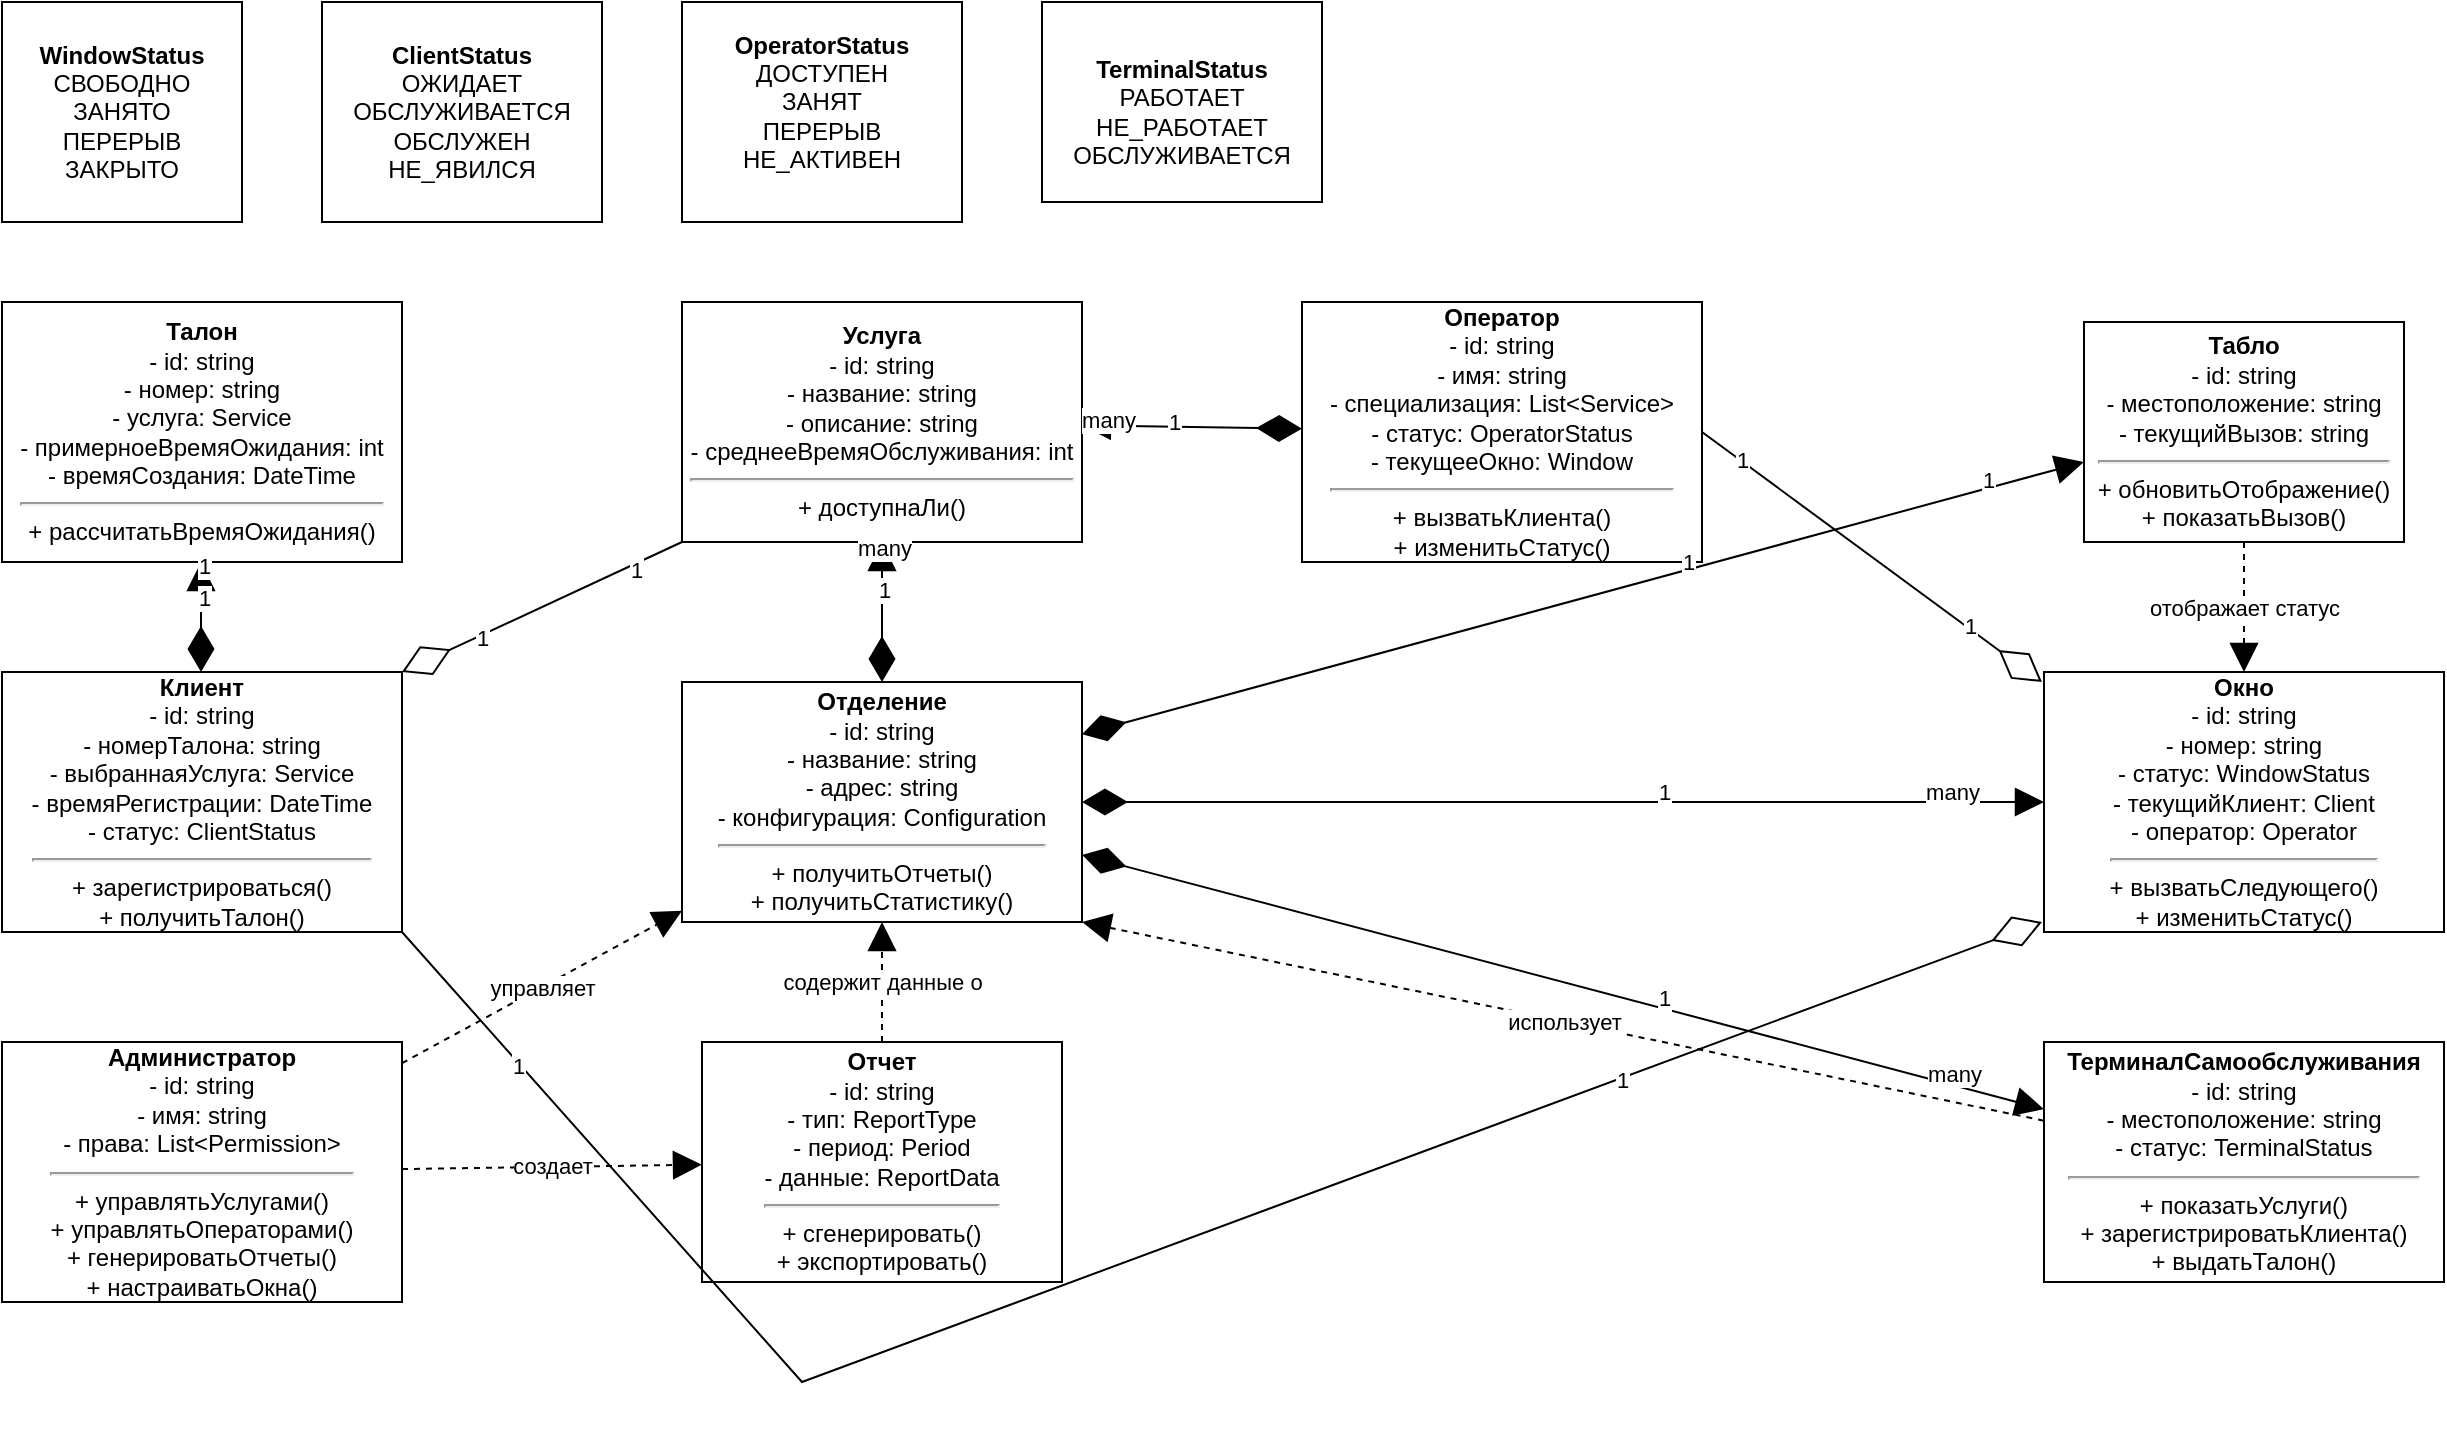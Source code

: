<mxfile version="28.2.7">
  <diagram name="Система электронных очередей" id="SystemElectronicQueues">
    <mxGraphModel dx="1426" dy="751" grid="1" gridSize="10" guides="1" tooltips="1" connect="1" arrows="1" fold="1" page="1" pageScale="1" pageWidth="827" pageHeight="1169" math="0" shadow="0">
      <root>
        <mxCell id="0" />
        <mxCell id="1" parent="0" />
        <mxCell id="WindowStatus" value="" style="shape=umlEnumeration;verticalLabelPosition=bottom;verticalAlign=top;html=1;points=[];align=center;spacingTop=-6;" parent="1" vertex="1">
          <mxGeometry x="40" y="40" width="120" height="110" as="geometry" />
        </mxCell>
        <mxCell id="ClientStatus" value="" style="shape=umlEnumeration;verticalLabelPosition=bottom;verticalAlign=top;html=1;points=[];align=center;spacingTop=-6;" parent="1" vertex="1">
          <mxGeometry x="200" y="40" width="140" height="110" as="geometry" />
        </mxCell>
        <mxCell id="OperatorStatus" value="" style="shape=umlEnumeration;verticalLabelPosition=bottom;verticalAlign=top;html=1;points=[];align=center;spacingTop=-6;" parent="1" vertex="1">
          <mxGeometry x="380" y="40" width="140" height="110" as="geometry" />
        </mxCell>
        <mxCell id="TerminalStatus" value="" style="shape=umlEnumeration;verticalLabelPosition=bottom;verticalAlign=top;html=1;points=[];align=center;spacingTop=-6;" parent="1" vertex="1">
          <mxGeometry x="560" y="40" width="140" height="100" as="geometry" />
        </mxCell>
        <mxCell id="Service" value="&lt;b&gt;Услуга&lt;/b&gt;&lt;div&gt;- id: string&lt;/div&gt;&lt;div&gt;- название: string&lt;/div&gt;&lt;div&gt;- описание: string&lt;/div&gt;&lt;div&gt;- среднееВремяОбслуживания: int&lt;/div&gt;&lt;hr&gt;&lt;div&gt;+ доступнаЛи()&lt;/div&gt;" style="rounded=0;whiteSpace=wrap;html=1;" parent="1" vertex="1">
          <mxGeometry x="380" y="190" width="200" height="120" as="geometry" />
        </mxCell>
        <mxCell id="Window" value="&lt;b&gt;Окно&lt;/b&gt;&lt;div&gt;- id: string&lt;/div&gt;&lt;div&gt;- номер: string&lt;/div&gt;&lt;div&gt;- статус: WindowStatus&lt;/div&gt;&lt;div&gt;- текущийКлиент: Client&lt;/div&gt;&lt;div&gt;- оператор: Operator&lt;/div&gt;&lt;hr&gt;&lt;div&gt;+ вызватьСледующего()&lt;/div&gt;&lt;div&gt;+ изменитьСтатус()&lt;/div&gt;" style="rounded=0;whiteSpace=wrap;html=1;" parent="1" vertex="1">
          <mxGeometry x="1061" y="375" width="200" height="130" as="geometry" />
        </mxCell>
        <mxCell id="DisplayBoard" value="&lt;b&gt;Табло&lt;/b&gt;&lt;div&gt;- id: string&lt;/div&gt;&lt;div&gt;- местоположение: string&lt;/div&gt;&lt;div&gt;- текущийВызов: string&lt;/div&gt;&lt;hr&gt;&lt;div&gt;+ обновитьОтображение()&lt;/div&gt;&lt;div&gt;+ показатьВызов()&lt;/div&gt;" style="rounded=0;whiteSpace=wrap;html=1;" parent="1" vertex="1">
          <mxGeometry x="1081" y="200" width="160" height="110" as="geometry" />
        </mxCell>
        <mxCell id="Client" value="&lt;b&gt;Клиент&lt;/b&gt;&lt;div&gt;- id: string&lt;/div&gt;&lt;div&gt;- номерТалона: string&lt;/div&gt;&lt;div&gt;- выбраннаяУслуга: Service&lt;/div&gt;&lt;div&gt;- времяРегистрации: DateTime&lt;/div&gt;&lt;div&gt;- статус: ClientStatus&lt;/div&gt;&lt;hr&gt;&lt;div&gt;+ зарегистрироваться()&lt;/div&gt;&lt;div&gt;+ получитьТалон()&lt;/div&gt;" style="rounded=0;whiteSpace=wrap;html=1;" parent="1" vertex="1">
          <mxGeometry x="40" y="375" width="200" height="130" as="geometry" />
        </mxCell>
        <mxCell id="Ticket" value="&lt;b&gt;Талон&lt;/b&gt;&lt;div&gt;- id: string&lt;/div&gt;&lt;div&gt;- номер: string&lt;/div&gt;&lt;div&gt;- услуга: Service&lt;/div&gt;&lt;div&gt;- примерноеВремяОжидания: int&lt;/div&gt;&lt;div&gt;- времяСоздания: DateTime&lt;/div&gt;&lt;hr&gt;&lt;div&gt;+ рассчитатьВремяОжидания()&lt;/div&gt;" style="rounded=0;whiteSpace=wrap;html=1;" parent="1" vertex="1">
          <mxGeometry x="40" y="190" width="200" height="130" as="geometry" />
        </mxCell>
        <mxCell id="Operator" value="&lt;b&gt;Оператор&lt;/b&gt;&lt;div&gt;- id: string&lt;/div&gt;&lt;div&gt;- имя: string&lt;/div&gt;&lt;div&gt;- специализация: List&amp;lt;Service&amp;gt;&lt;/div&gt;&lt;div&gt;- статус: OperatorStatus&lt;/div&gt;&lt;div&gt;- текущееОкно: Window&lt;/div&gt;&lt;hr&gt;&lt;div&gt;+ вызватьКлиента()&lt;/div&gt;&lt;div&gt;+ изменитьСтатус()&lt;/div&gt;" style="rounded=0;whiteSpace=wrap;html=1;" parent="1" vertex="1">
          <mxGeometry x="690" y="190" width="200" height="130" as="geometry" />
        </mxCell>
        <mxCell id="Administrator" value="&lt;b&gt;Администратор&lt;/b&gt;&lt;div&gt;- id: string&lt;/div&gt;&lt;div&gt;- имя: string&lt;/div&gt;&lt;div&gt;- права: List&amp;lt;Permission&amp;gt;&lt;/div&gt;&lt;hr&gt;&lt;div&gt;+ управлятьУслугами()&lt;/div&gt;&lt;div&gt;+ управлятьОператорами()&lt;/div&gt;&lt;div&gt;+ генерироватьОтчеты()&lt;/div&gt;&lt;div&gt;+ настраиватьОкна()&lt;/div&gt;" style="rounded=0;whiteSpace=wrap;html=1;" parent="1" vertex="1">
          <mxGeometry x="40" y="560" width="200" height="130" as="geometry" />
        </mxCell>
        <mxCell id="Report" value="&lt;b&gt;Отчет&lt;/b&gt;&lt;div&gt;- id: string&lt;/div&gt;&lt;div&gt;- тип: ReportType&lt;/div&gt;&lt;div&gt;- период: Period&lt;/div&gt;&lt;div&gt;- данные: ReportData&lt;/div&gt;&lt;hr&gt;&lt;div&gt;+ сгенерировать()&lt;/div&gt;&lt;div&gt;+ экспортировать()&lt;/div&gt;" style="rounded=0;whiteSpace=wrap;html=1;" parent="1" vertex="1">
          <mxGeometry x="390" y="560" width="180" height="120" as="geometry" />
        </mxCell>
        <mxCell id="SelfServiceTerminal" value="&lt;b&gt;ТерминалСамообслуживания&lt;/b&gt;&lt;div&gt;- id: string&lt;/div&gt;&lt;div&gt;- местоположение: string&lt;/div&gt;&lt;div&gt;- статус: TerminalStatus&lt;/div&gt;&lt;hr&gt;&lt;div&gt;+ показатьУслуги()&lt;/div&gt;&lt;div&gt;+ зарегистрироватьКлиента()&lt;/div&gt;&lt;div&gt;+ выдатьТалон()&lt;/div&gt;" style="rounded=0;whiteSpace=wrap;html=1;" parent="1" vertex="1">
          <mxGeometry x="1061" y="560" width="200" height="120" as="geometry" />
        </mxCell>
        <mxCell id="link1" value="" style="endArrow=block;endFill=1;endSize=12;html=1;rounded=0;startArrow=diamondThin;startFill=1;startSize=20;" parent="1" source="Branch" target="Window" edge="1">
          <mxGeometry width="100" height="100" relative="1" as="geometry">
            <mxPoint x="440" y="320" as="sourcePoint" />
            <mxPoint x="540" y="220" as="targetPoint" />
          </mxGeometry>
        </mxCell>
        <mxCell id="link1_label1" value="1" style="edgeLabel;html=1;align=center;verticalAlign=middle;resizable=0;points=[];" parent="link1" vertex="1" connectable="0">
          <mxGeometry x="0.2" y="1" relative="1" as="geometry">
            <mxPoint x="2" y="-4" as="offset" />
          </mxGeometry>
        </mxCell>
        <mxCell id="link1_label2" value="many" style="edgeLabel;html=1;align=center;verticalAlign=middle;resizable=0;points=[];" parent="link1" vertex="1" connectable="0">
          <mxGeometry x="0.8" y="1" relative="1" as="geometry">
            <mxPoint x="2" y="-4" as="offset" />
          </mxGeometry>
        </mxCell>
        <mxCell id="link2" value="" style="endArrow=block;endFill=1;endSize=12;html=1;rounded=0;startArrow=diamondThin;startFill=1;startSize=20;" parent="1" source="Branch" target="Service" edge="1">
          <mxGeometry width="100" height="100" relative="1" as="geometry">
            <mxPoint x="240" y="260" as="sourcePoint" />
            <mxPoint x="280" y="260" as="targetPoint" />
          </mxGeometry>
        </mxCell>
        <mxCell id="link2_label1" value="1" style="edgeLabel;html=1;align=center;verticalAlign=middle;resizable=0;points=[];" parent="link2" vertex="1" connectable="0">
          <mxGeometry x="0.2" y="1" relative="1" as="geometry">
            <mxPoint x="2" y="-4" as="offset" />
          </mxGeometry>
        </mxCell>
        <mxCell id="link2_label2" value="many" style="edgeLabel;html=1;align=center;verticalAlign=middle;resizable=0;points=[];" parent="link2" vertex="1" connectable="0">
          <mxGeometry x="0.8" y="1" relative="1" as="geometry">
            <mxPoint x="2" y="-4" as="offset" />
          </mxGeometry>
        </mxCell>
        <mxCell id="link3" value="" style="endArrow=block;endFill=1;endSize=12;html=1;rounded=0;startArrow=diamondThin;startFill=1;startSize=20;" parent="1" edge="1">
          <mxGeometry width="100" height="100" relative="1" as="geometry">
            <mxPoint x="580" y="406.104" as="sourcePoint" />
            <mxPoint x="1081" y="270.003" as="targetPoint" />
            <Array as="points" />
          </mxGeometry>
        </mxCell>
        <mxCell id="link3_label1" value="1" style="edgeLabel;html=1;align=center;verticalAlign=middle;resizable=0;points=[];" parent="link3" vertex="1" connectable="0">
          <mxGeometry x="0.2" y="1" relative="1" as="geometry">
            <mxPoint x="2" y="-4" as="offset" />
          </mxGeometry>
        </mxCell>
        <mxCell id="link3_label2" value="1" style="edgeLabel;html=1;align=center;verticalAlign=middle;resizable=0;points=[];" parent="link3" vertex="1" connectable="0">
          <mxGeometry x="0.8" y="1" relative="1" as="geometry">
            <mxPoint x="2" y="-4" as="offset" />
          </mxGeometry>
        </mxCell>
        <mxCell id="link4" value="" style="endArrow=block;endFill=1;endSize=12;html=1;rounded=0;startArrow=diamondThin;startFill=1;startSize=20;" parent="1" source="Branch" target="SelfServiceTerminal" edge="1">
          <mxGeometry width="100" height="100" relative="1" as="geometry">
            <mxPoint x="240" y="280" as="sourcePoint" />
            <mxPoint x="500" y="620" as="targetPoint" />
          </mxGeometry>
        </mxCell>
        <mxCell id="link4_label1" value="1" style="edgeLabel;html=1;align=center;verticalAlign=middle;resizable=0;points=[];" parent="link4" vertex="1" connectable="0">
          <mxGeometry x="0.2" y="1" relative="1" as="geometry">
            <mxPoint x="2" y="-4" as="offset" />
          </mxGeometry>
        </mxCell>
        <mxCell id="link4_label2" value="many" style="edgeLabel;html=1;align=center;verticalAlign=middle;resizable=0;points=[];" parent="link4" vertex="1" connectable="0">
          <mxGeometry x="0.8" y="1" relative="1" as="geometry">
            <mxPoint x="2" y="-4" as="offset" />
          </mxGeometry>
        </mxCell>
        <mxCell id="link7" value="" style="endArrow=block;endFill=1;endSize=12;html=1;rounded=0;startArrow=diamondThin;startFill=1;startSize=20;" parent="1" edge="1">
          <mxGeometry width="100" height="100" relative="1" as="geometry">
            <mxPoint x="139.5" y="375" as="sourcePoint" />
            <mxPoint x="139.5" y="320" as="targetPoint" />
          </mxGeometry>
        </mxCell>
        <mxCell id="link7_label1" value="1" style="edgeLabel;html=1;align=center;verticalAlign=middle;resizable=0;points=[];" parent="link7" vertex="1" connectable="0">
          <mxGeometry x="0.2" y="1" relative="1" as="geometry">
            <mxPoint x="2" y="-4" as="offset" />
          </mxGeometry>
        </mxCell>
        <mxCell id="link7_label2" value="1" style="edgeLabel;html=1;align=center;verticalAlign=middle;resizable=0;points=[];" parent="link7" vertex="1" connectable="0">
          <mxGeometry x="0.8" y="1" relative="1" as="geometry">
            <mxPoint x="2" y="-4" as="offset" />
          </mxGeometry>
        </mxCell>
        <mxCell id="link9" value="" style="endArrow=block;endFill=1;endSize=12;html=1;rounded=0;startArrow=diamondThin;startFill=1;startSize=20;" parent="1" source="Operator" target="Service" edge="1">
          <mxGeometry width="100" height="100" relative="1" as="geometry">
            <mxPoint x="620" y="445" as="sourcePoint" />
            <mxPoint x="480" y="320" as="targetPoint" />
          </mxGeometry>
        </mxCell>
        <mxCell id="link9_label1" value="1" style="edgeLabel;html=1;align=center;verticalAlign=middle;resizable=0;points=[];" parent="link9" vertex="1" connectable="0">
          <mxGeometry x="0.2" y="1" relative="1" as="geometry">
            <mxPoint x="2" y="-4" as="offset" />
          </mxGeometry>
        </mxCell>
        <mxCell id="link9_label2" value="many" style="edgeLabel;html=1;align=center;verticalAlign=middle;resizable=0;points=[];" parent="link9" vertex="1" connectable="0">
          <mxGeometry x="0.8" y="1" relative="1" as="geometry">
            <mxPoint x="2" y="-4" as="offset" />
          </mxGeometry>
        </mxCell>
        <mxCell id="link10" value="использует" style="endArrow=block;endFill=1;endSize=12;html=1;rounded=0;dashed=1;entryX=1;entryY=1;entryDx=0;entryDy=0;" parent="1" source="SelfServiceTerminal" target="Branch" edge="1">
          <mxGeometry width="100" height="100" relative="1" as="geometry">
            <mxPoint x="600" y="620" as="sourcePoint" />
            <mxPoint x="240" y="320" as="targetPoint" />
          </mxGeometry>
        </mxCell>
        <mxCell id="link11" value="управляет" style="endArrow=block;endFill=1;endSize=12;html=1;rounded=0;dashed=1;" parent="1" source="Administrator" target="Branch" edge="1">
          <mxGeometry width="100" height="100" relative="1" as="geometry">
            <mxPoint x="240" y="625" as="sourcePoint" />
            <mxPoint x="240" y="320" as="targetPoint" />
          </mxGeometry>
        </mxCell>
        <mxCell id="link12" value="создает" style="endArrow=block;endFill=1;endSize=12;html=1;rounded=0;dashed=1;" parent="1" source="Administrator" target="Report" edge="1">
          <mxGeometry width="100" height="100" relative="1" as="geometry">
            <mxPoint x="240" y="645" as="sourcePoint" />
            <mxPoint x="370" y="645" as="targetPoint" />
          </mxGeometry>
        </mxCell>
        <mxCell id="link13" value="содержит данные о" style="endArrow=block;endFill=1;endSize=12;html=1;rounded=0;dashed=1;" parent="1" source="Report" target="Branch" edge="1">
          <mxGeometry width="100" height="100" relative="1" as="geometry">
            <mxPoint x="370" y="620" as="sourcePoint" />
            <mxPoint x="240" y="340" as="targetPoint" />
          </mxGeometry>
        </mxCell>
        <mxCell id="link14" value="отображает статус" style="endArrow=block;endFill=1;endSize=12;html=1;rounded=0;dashed=1;" parent="1" source="DisplayBoard" target="Window" edge="1">
          <mxGeometry width="100" height="100" relative="1" as="geometry">
            <mxPoint x="760" y="310" as="sourcePoint" />
            <mxPoint x="720" y="310" as="targetPoint" />
          </mxGeometry>
        </mxCell>
        <mxCell id="Iph7AhpTGlBGImt9ZWPn-1" value="&lt;b style=&quot;text-wrap-mode: nowrap;&quot;&gt;WindowStatus&lt;/b&gt;&lt;div style=&quot;text-wrap-mode: nowrap;&quot;&gt;СВОБОДНО&lt;/div&gt;&lt;div style=&quot;text-wrap-mode: nowrap;&quot;&gt;ЗАНЯТО&lt;/div&gt;&lt;div style=&quot;text-wrap-mode: nowrap;&quot;&gt;ПЕРЕРЫВ&lt;/div&gt;&lt;div style=&quot;text-wrap-mode: nowrap;&quot;&gt;ЗАКРЫТО&lt;/div&gt;" style="text;html=1;whiteSpace=wrap;strokeColor=none;fillColor=none;align=center;verticalAlign=middle;rounded=0;" parent="1" vertex="1">
          <mxGeometry x="70" y="80" width="60" height="30" as="geometry" />
        </mxCell>
        <mxCell id="Iph7AhpTGlBGImt9ZWPn-2" value="&lt;b style=&quot;text-wrap-mode: nowrap;&quot;&gt;ClientStatus&lt;/b&gt;&lt;div style=&quot;text-wrap-mode: nowrap;&quot;&gt;ОЖИДАЕТ&lt;/div&gt;&lt;div style=&quot;text-wrap-mode: nowrap;&quot;&gt;ОБСЛУЖИВАЕТСЯ&lt;/div&gt;&lt;div style=&quot;text-wrap-mode: nowrap;&quot;&gt;ОБСЛУЖЕН&lt;/div&gt;&lt;div style=&quot;text-wrap-mode: nowrap;&quot;&gt;НЕ_ЯВИЛСЯ&lt;/div&gt;" style="text;html=1;whiteSpace=wrap;strokeColor=none;fillColor=none;align=center;verticalAlign=middle;rounded=0;" parent="1" vertex="1">
          <mxGeometry x="240" y="80" width="60" height="30" as="geometry" />
        </mxCell>
        <mxCell id="Iph7AhpTGlBGImt9ZWPn-4" value="&lt;b style=&quot;text-wrap-mode: nowrap;&quot;&gt;OperatorStatus&lt;/b&gt;&lt;div style=&quot;text-wrap-mode: nowrap;&quot;&gt;ДОСТУПЕН&lt;/div&gt;&lt;div style=&quot;text-wrap-mode: nowrap;&quot;&gt;ЗАНЯТ&lt;/div&gt;&lt;div style=&quot;text-wrap-mode: nowrap;&quot;&gt;ПЕРЕРЫВ&lt;/div&gt;&lt;div style=&quot;text-wrap-mode: nowrap;&quot;&gt;НЕ_АКТИВЕН&lt;/div&gt;" style="text;html=1;whiteSpace=wrap;strokeColor=none;fillColor=none;align=center;verticalAlign=middle;rounded=0;" parent="1" vertex="1">
          <mxGeometry x="420" y="75" width="60" height="30" as="geometry" />
        </mxCell>
        <mxCell id="Iph7AhpTGlBGImt9ZWPn-5" value="&lt;b style=&quot;text-wrap-mode: nowrap;&quot;&gt;TerminalStatus&lt;/b&gt;&lt;div style=&quot;text-wrap-mode: nowrap;&quot;&gt;РАБОТАЕТ&lt;/div&gt;&lt;div style=&quot;text-wrap-mode: nowrap;&quot;&gt;НЕ_РАБОТАЕТ&lt;/div&gt;&lt;div style=&quot;text-wrap-mode: nowrap;&quot;&gt;ОБСЛУЖИВАЕТСЯ&lt;/div&gt;" style="text;html=1;whiteSpace=wrap;strokeColor=none;fillColor=none;align=center;verticalAlign=middle;rounded=0;" parent="1" vertex="1">
          <mxGeometry x="600" y="80" width="60" height="30" as="geometry" />
        </mxCell>
        <mxCell id="Branch" value="&lt;b&gt;Отделение&lt;/b&gt;&lt;div&gt;- id: string&lt;/div&gt;&lt;div&gt;- название: string&lt;/div&gt;&lt;div&gt;- адрес: string&lt;/div&gt;&lt;div&gt;- конфигурация: Configuration&lt;/div&gt;&lt;hr&gt;&lt;div&gt;+ получитьОтчеты()&lt;/div&gt;&lt;div&gt;+ получитьСтатистику()&lt;/div&gt;" style="rounded=0;whiteSpace=wrap;html=1;" parent="1" vertex="1">
          <mxGeometry x="380" y="380" width="200" height="120" as="geometry" />
        </mxCell>
        <mxCell id="_o8fSG3uaClkg24x4iSJ-1" value="" style="endArrow=diamondThin;endFill=0;endSize=24;html=1;rounded=0;exitX=1;exitY=1;exitDx=0;exitDy=0;" edge="1" parent="1" source="Client">
          <mxGeometry width="160" relative="1" as="geometry">
            <mxPoint x="650" y="590" as="sourcePoint" />
            <mxPoint x="1060" y="500" as="targetPoint" />
            <Array as="points">
              <mxPoint x="440" y="730" />
            </Array>
          </mxGeometry>
        </mxCell>
        <mxCell id="_o8fSG3uaClkg24x4iSJ-3" value="1" style="edgeLabel;html=1;align=center;verticalAlign=middle;resizable=0;points=[];" vertex="1" connectable="0" parent="_o8fSG3uaClkg24x4iSJ-1">
          <mxGeometry x="0.534" y="-1" relative="1" as="geometry">
            <mxPoint as="offset" />
          </mxGeometry>
        </mxCell>
        <mxCell id="_o8fSG3uaClkg24x4iSJ-4" value="1" style="edgeLabel;html=1;align=center;verticalAlign=middle;resizable=0;points=[];" vertex="1" connectable="0" parent="_o8fSG3uaClkg24x4iSJ-1">
          <mxGeometry x="-0.816" y="-1" relative="1" as="geometry">
            <mxPoint as="offset" />
          </mxGeometry>
        </mxCell>
        <mxCell id="_o8fSG3uaClkg24x4iSJ-5" value="" style="endArrow=diamondThin;endFill=0;endSize=24;html=1;rounded=0;exitX=1;exitY=0.5;exitDx=0;exitDy=0;" edge="1" parent="1" source="Operator">
          <mxGeometry width="160" relative="1" as="geometry">
            <mxPoint x="870" y="360" as="sourcePoint" />
            <mxPoint x="1060" y="380" as="targetPoint" />
          </mxGeometry>
        </mxCell>
        <mxCell id="_o8fSG3uaClkg24x4iSJ-6" value="1" style="edgeLabel;html=1;align=center;verticalAlign=middle;resizable=0;points=[];" vertex="1" connectable="0" parent="_o8fSG3uaClkg24x4iSJ-5">
          <mxGeometry x="0.568" y="1" relative="1" as="geometry">
            <mxPoint as="offset" />
          </mxGeometry>
        </mxCell>
        <mxCell id="_o8fSG3uaClkg24x4iSJ-7" value="1" style="edgeLabel;html=1;align=center;verticalAlign=middle;resizable=0;points=[];" vertex="1" connectable="0" parent="_o8fSG3uaClkg24x4iSJ-5">
          <mxGeometry x="-0.774" y="1" relative="1" as="geometry">
            <mxPoint as="offset" />
          </mxGeometry>
        </mxCell>
        <mxCell id="_o8fSG3uaClkg24x4iSJ-8" value="" style="endArrow=diamondThin;endFill=0;endSize=24;html=1;rounded=0;entryX=1;entryY=0;entryDx=0;entryDy=0;exitX=0;exitY=1;exitDx=0;exitDy=0;" edge="1" parent="1" source="Service" target="Client">
          <mxGeometry width="160" relative="1" as="geometry">
            <mxPoint x="254" y="330" as="sourcePoint" />
            <mxPoint x="414" y="330" as="targetPoint" />
          </mxGeometry>
        </mxCell>
        <mxCell id="_o8fSG3uaClkg24x4iSJ-9" value="1" style="edgeLabel;html=1;align=center;verticalAlign=middle;resizable=0;points=[];" vertex="1" connectable="0" parent="_o8fSG3uaClkg24x4iSJ-8">
          <mxGeometry x="0.437" y="1" relative="1" as="geometry">
            <mxPoint as="offset" />
          </mxGeometry>
        </mxCell>
        <mxCell id="_o8fSG3uaClkg24x4iSJ-10" value="1" style="edgeLabel;html=1;align=center;verticalAlign=middle;resizable=0;points=[];" vertex="1" connectable="0" parent="_o8fSG3uaClkg24x4iSJ-8">
          <mxGeometry x="-0.67" y="3" relative="1" as="geometry">
            <mxPoint x="-1" as="offset" />
          </mxGeometry>
        </mxCell>
      </root>
    </mxGraphModel>
  </diagram>
</mxfile>

